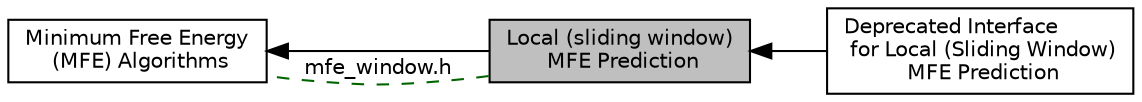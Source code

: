 digraph "Local (sliding window) MFE Prediction"
{
  bgcolor="transparent";
  edge [fontname="Helvetica",fontsize="10",labelfontname="Helvetica",labelfontsize="10"];
  node [fontname="Helvetica",fontsize="10",shape=box];
  rankdir=LR;
  Node2 [label="Minimum Free Energy\l (MFE) Algorithms",height=0.2,width=0.4,color="black",URL="$group__mfe.html",tooltip="Predicting the Minimum Free Energy (MFE) and a corresponding (consensus) secondary structure."];
  Node1 [label="Local (sliding window)\l MFE Prediction",height=0.2,width=0.4,color="black", fillcolor="grey75", style="filled", fontcolor="black",tooltip="Variations of the local (sliding window) Minimum Free Energy (MFE) prediction algorithm."];
  Node3 [label="Deprecated Interface\l for Local (Sliding Window)\l MFE Prediction",height=0.2,width=0.4,color="black",URL="$group__mfe__window__deprecated.html",tooltip=" "];
  Node2->Node1 [shape=plaintext, dir="back", style="solid"];
  Node1->Node3 [shape=plaintext, dir="back", style="solid"];
  Node1->Node2 [shape=plaintext, label="mfe_window.h", color="darkgreen", dir="none", style="dashed"];
}
